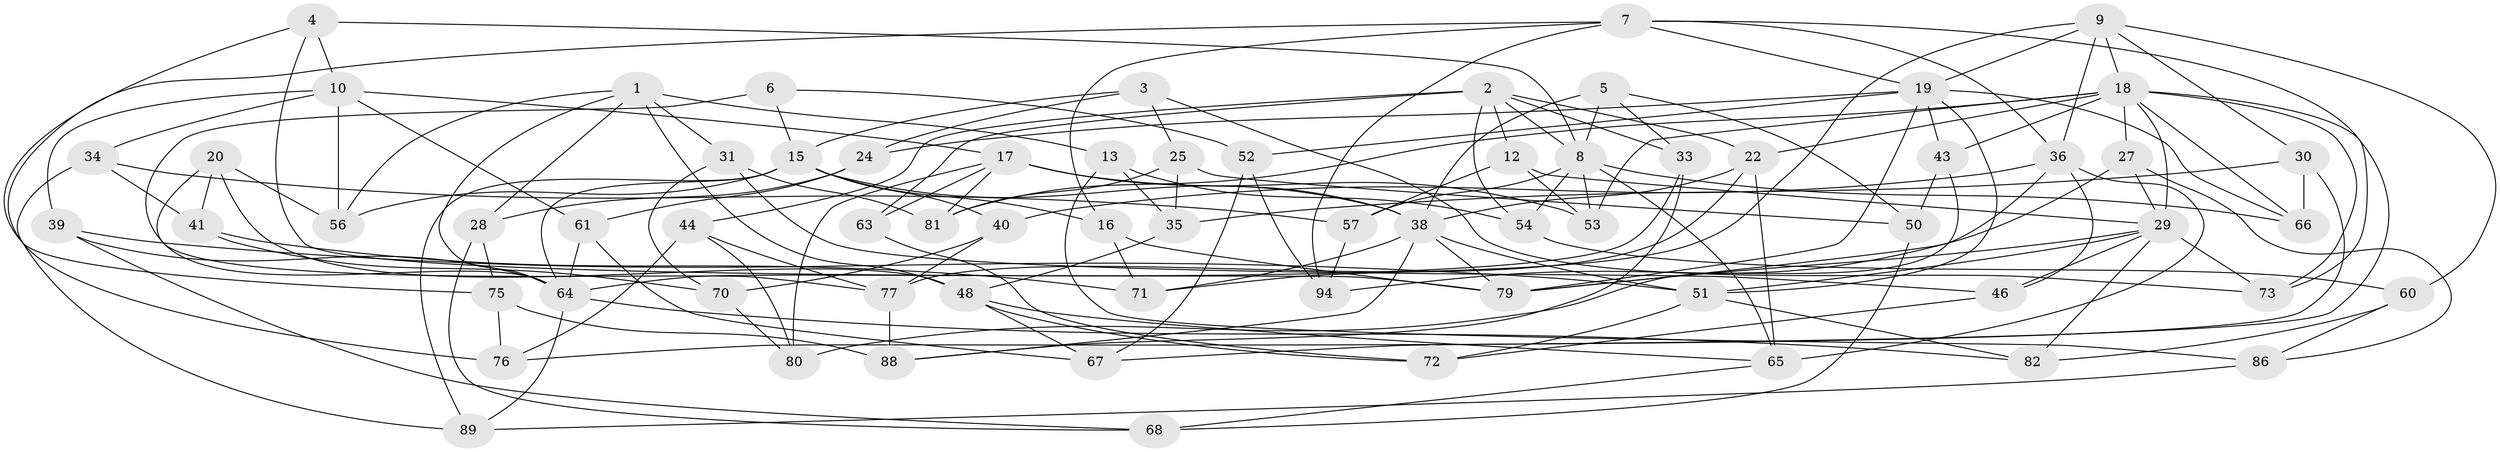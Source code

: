 // original degree distribution, {4: 1.0}
// Generated by graph-tools (version 1.1) at 2025/20/03/04/25 18:20:58]
// undirected, 68 vertices, 162 edges
graph export_dot {
graph [start="1"]
  node [color=gray90,style=filled];
  1 [super="+11"];
  2 [super="+45"];
  3;
  4;
  5;
  6;
  7 [super="+69"];
  8 [super="+14+26"];
  9 [super="+85"];
  10 [super="+91"];
  12;
  13;
  15 [super="+42+32"];
  16;
  17 [super="+59"];
  18 [super="+90+23"];
  19 [super="+98+95+21"];
  20;
  22 [super="+62"];
  24;
  25;
  27;
  28;
  29 [super="+37+74"];
  30;
  31;
  33;
  34;
  35;
  36 [super="+83"];
  38 [super="+47+93"];
  39;
  40;
  41;
  43;
  44;
  46;
  48 [super="+78"];
  50;
  51 [super="+58"];
  52;
  53;
  54;
  56;
  57;
  60;
  61;
  63;
  64 [super="+84+87"];
  65 [super="+96"];
  66;
  67;
  68;
  70;
  71;
  72;
  73;
  75;
  76;
  77 [super="+97"];
  79 [super="+92"];
  80;
  81;
  82;
  86;
  88;
  89;
  94;
  1 -- 31;
  1 -- 28;
  1 -- 64;
  1 -- 56;
  1 -- 13;
  1 -- 48;
  2 -- 54;
  2 -- 44;
  2 -- 8;
  2 -- 33;
  2 -- 22;
  2 -- 12;
  2 -- 63 [weight=2];
  3 -- 73;
  3 -- 25;
  3 -- 24;
  3 -- 15;
  4 -- 8;
  4 -- 75;
  4 -- 10;
  4 -- 79;
  5 -- 33;
  5 -- 50;
  5 -- 38;
  5 -- 8;
  6 -- 52;
  6 -- 77 [weight=2];
  6 -- 15;
  7 -- 73;
  7 -- 76;
  7 -- 16;
  7 -- 36;
  7 -- 94;
  7 -- 19;
  8 -- 66;
  8 -- 65;
  8 -- 57;
  8 -- 53;
  8 -- 54;
  9 -- 71;
  9 -- 30;
  9 -- 60;
  9 -- 19;
  9 -- 36;
  9 -- 18;
  10 -- 61;
  10 -- 39;
  10 -- 56;
  10 -- 34;
  10 -- 17;
  12 -- 53;
  12 -- 57;
  12 -- 29;
  13 -- 35;
  13 -- 86;
  13 -- 54;
  15 -- 16;
  15 -- 40;
  15 -- 89;
  15 -- 38;
  15 -- 56;
  15 -- 64;
  16 -- 71;
  16 -- 79;
  17 -- 81;
  17 -- 80;
  17 -- 53;
  17 -- 63;
  17 -- 38;
  18 -- 27;
  18 -- 29;
  18 -- 67;
  18 -- 53;
  18 -- 22;
  18 -- 73;
  18 -- 81;
  18 -- 66;
  18 -- 43;
  19 -- 51;
  19 -- 43;
  19 -- 66;
  19 -- 24;
  19 -- 52;
  19 -- 79;
  20 -- 41;
  20 -- 48;
  20 -- 56;
  20 -- 64;
  22 -- 65 [weight=2];
  22 -- 38;
  22 -- 77;
  24 -- 61;
  24 -- 28;
  25 -- 81;
  25 -- 35;
  25 -- 50;
  27 -- 86;
  27 -- 94;
  27 -- 29;
  28 -- 68;
  28 -- 75;
  29 -- 46;
  29 -- 51;
  29 -- 82;
  29 -- 79;
  29 -- 73;
  30 -- 66;
  30 -- 35;
  30 -- 76;
  31 -- 81;
  31 -- 46;
  31 -- 70;
  33 -- 88;
  33 -- 64;
  34 -- 41;
  34 -- 57;
  34 -- 89;
  35 -- 48;
  36 -- 79;
  36 -- 40;
  36 -- 65;
  36 -- 46;
  38 -- 71;
  38 -- 88;
  38 -- 79;
  38 -- 51;
  39 -- 68;
  39 -- 51;
  39 -- 64;
  40 -- 70;
  40 -- 77;
  41 -- 70;
  41 -- 71;
  43 -- 50;
  43 -- 80;
  44 -- 80;
  44 -- 76;
  44 -- 77;
  46 -- 72;
  48 -- 72;
  48 -- 65;
  48 -- 67;
  50 -- 68;
  51 -- 72;
  51 -- 82;
  52 -- 94;
  52 -- 67;
  54 -- 60;
  57 -- 94;
  60 -- 86;
  60 -- 82;
  61 -- 67;
  61 -- 64;
  63 -- 72;
  64 -- 82;
  64 -- 89;
  65 -- 68;
  70 -- 80;
  75 -- 76;
  75 -- 88;
  77 -- 88;
  86 -- 89;
}

